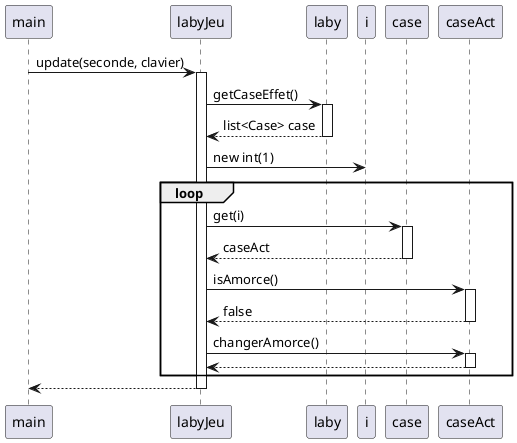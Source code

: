 @startuml
'https://plantuml.com/sequence-diagram

main -> labyJeu : update(seconde, clavier)
activate labyJeu

labyJeu -> laby : getCaseEffet()
activate laby
laby --> labyJeu : list<Case> case
deactivate laby

labyJeu -> i : new int(1)

loop
labyJeu -> case : get(i)
activate case
case --> labyJeu : caseAct
deactivate case

labyJeu -> caseAct : isAmorce()
activate caseAct
caseAct --> labyJeu : false
deactivate caseAct

labyJeu -> caseAct : changerAmorce()
activate caseAct
caseAct --> labyJeu
deactivate caseAct
end

labyJeu -->main
deactivate labyJeu
@enduml